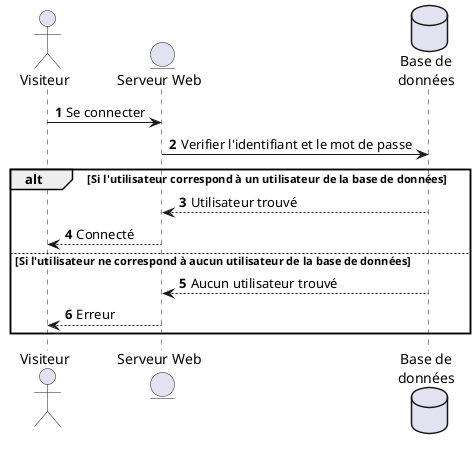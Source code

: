 @startuml
'https://plantuml.com/sequence-diagram

autonumber

actor Visiteur as v

entity "Serveur Web" as sw

database "Base de\ndonnées" as db

v -> sw : Se connecter
sw -> db : Verifier l'identifiant et le mot de passe

alt Si l'utilisateur correspond à un utilisateur de la base de données
    db --> sw : Utilisateur trouvé
    sw --> v : Connecté
else Si l'utilisateur ne correspond à aucun utilisateur de la base de données
    db --> sw : Aucun utilisateur trouvé
    sw --> v : Erreur
end
@enduml
